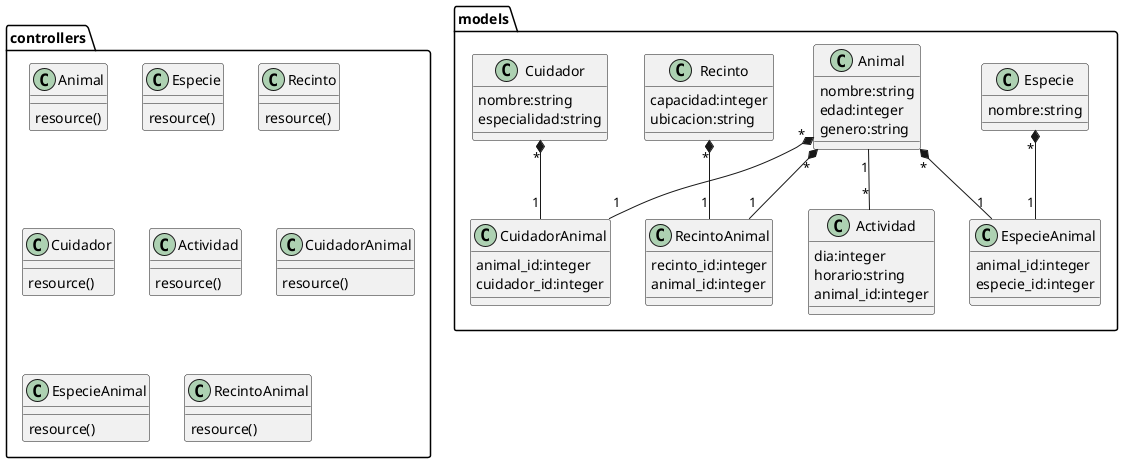 @startuml

class models.Animal{
    nombre:string
    edad:integer
    genero:string
}

class models.Especie{
    nombre:string
}

class models.Recinto{
    capacidad:integer
    ubicacion:string
}

class models.Cuidador{
    nombre:string
    especialidad:string
  
}

class models.Actividad{
    dia:integer
    horario:string
    animal_id:integer
}

class models.EspecieAnimal{
    animal_id:integer
    especie_id:integer
}

class models.CuidadorAnimal{
    animal_id:integer
    cuidador_id:integer
}

class models.RecintoAnimal{
    recinto_id:integer
    animal_id:integer
}

class controllers.Animal{
    resource()

}
class controllers.Especie{
    resource()
}

class controllers.Recinto{
    resource()
}

class controllers.Cuidador{
    resource()
}

class controllers.Actividad{
    resource()
}

class controllers.CuidadorAnimal{
    resource()
}

class controllers.EspecieAnimal{
    resource()
}

class controllers.RecintoAnimal{
    resource()
}

models.Cuidador "*"*-- "1" models.CuidadorAnimal
models.Animal "*"*-- "1" models.CuidadorAnimal

models.Recinto "*"*-- "1" models.RecintoAnimal
models.Animal "*"*-- "1" models.RecintoAnimal

models.Especie "*"*-- "1" models.EspecieAnimal
models.Animal "*"*-- "1" models.EspecieAnimal
models.Animal "1" -- "*" models.Actividad

@enduml